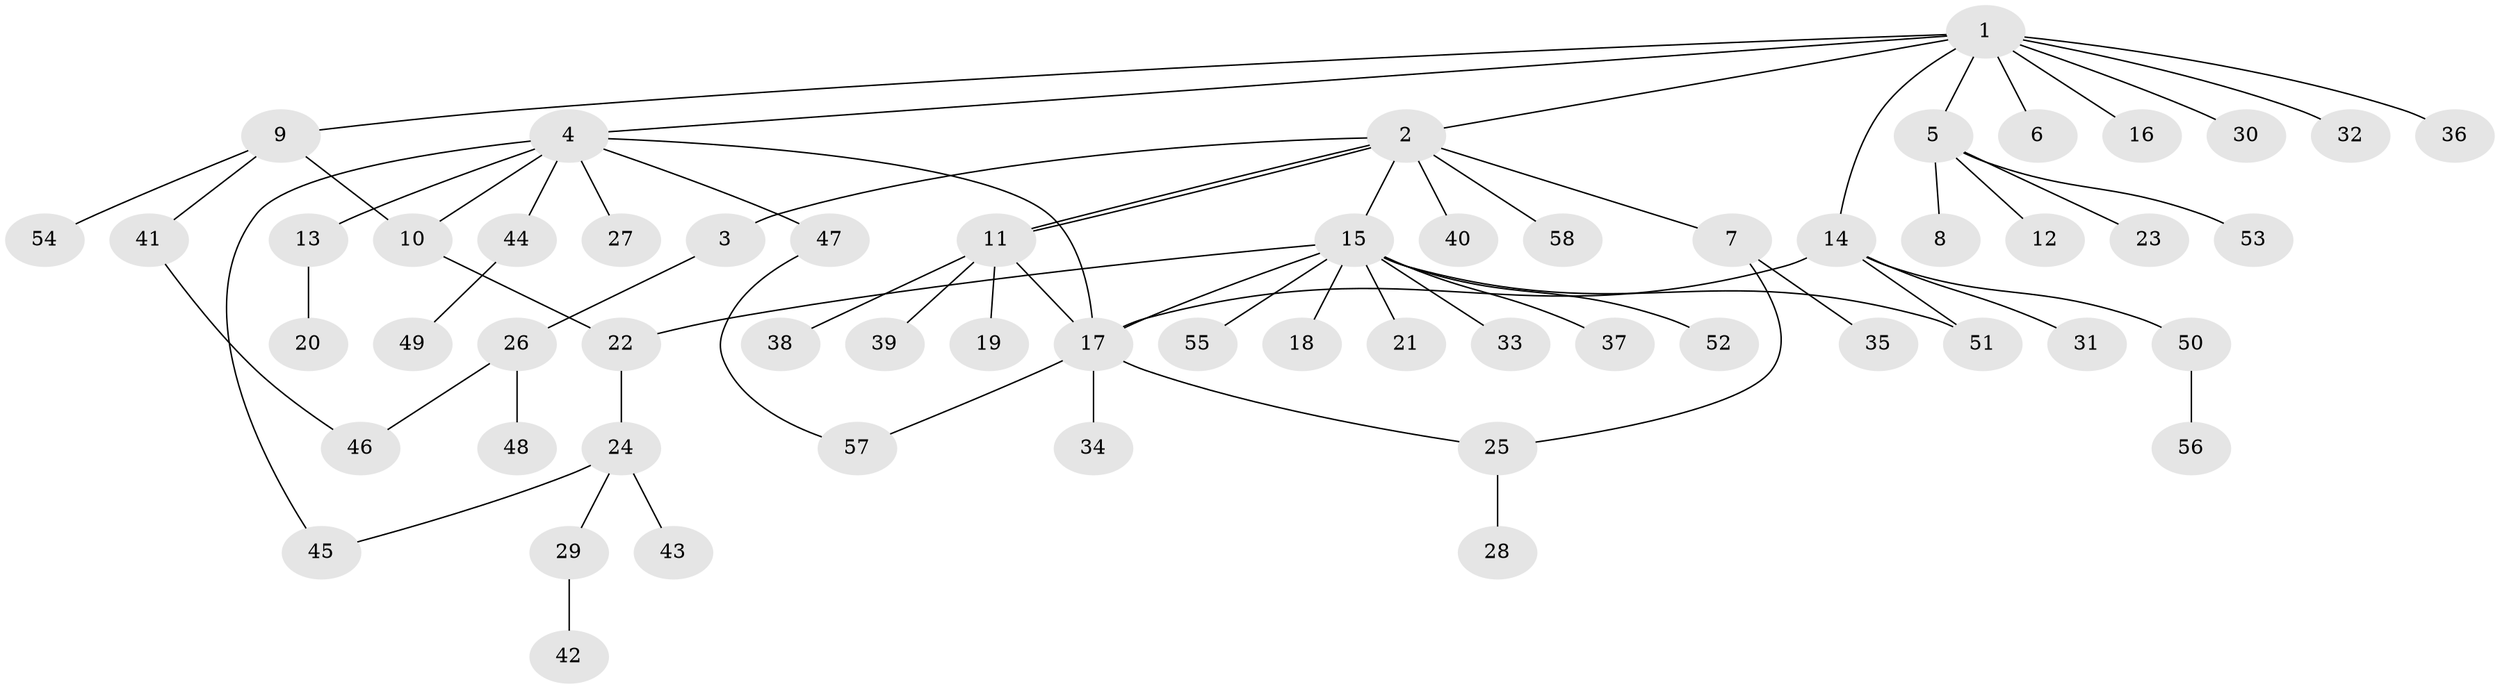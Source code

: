 // Generated by graph-tools (version 1.1) at 2025/49/03/09/25 03:49:59]
// undirected, 58 vertices, 68 edges
graph export_dot {
graph [start="1"]
  node [color=gray90,style=filled];
  1;
  2;
  3;
  4;
  5;
  6;
  7;
  8;
  9;
  10;
  11;
  12;
  13;
  14;
  15;
  16;
  17;
  18;
  19;
  20;
  21;
  22;
  23;
  24;
  25;
  26;
  27;
  28;
  29;
  30;
  31;
  32;
  33;
  34;
  35;
  36;
  37;
  38;
  39;
  40;
  41;
  42;
  43;
  44;
  45;
  46;
  47;
  48;
  49;
  50;
  51;
  52;
  53;
  54;
  55;
  56;
  57;
  58;
  1 -- 2;
  1 -- 4;
  1 -- 5;
  1 -- 6;
  1 -- 9;
  1 -- 14;
  1 -- 16;
  1 -- 30;
  1 -- 32;
  1 -- 36;
  2 -- 3;
  2 -- 7;
  2 -- 11;
  2 -- 11;
  2 -- 15;
  2 -- 40;
  2 -- 58;
  3 -- 26;
  4 -- 10;
  4 -- 13;
  4 -- 17;
  4 -- 27;
  4 -- 44;
  4 -- 45;
  4 -- 47;
  5 -- 8;
  5 -- 12;
  5 -- 23;
  5 -- 53;
  7 -- 25;
  7 -- 35;
  9 -- 10;
  9 -- 41;
  9 -- 54;
  10 -- 22;
  11 -- 17;
  11 -- 19;
  11 -- 38;
  11 -- 39;
  13 -- 20;
  14 -- 17;
  14 -- 31;
  14 -- 50;
  14 -- 51;
  15 -- 17;
  15 -- 18;
  15 -- 21;
  15 -- 22;
  15 -- 33;
  15 -- 37;
  15 -- 51;
  15 -- 52;
  15 -- 55;
  17 -- 25;
  17 -- 34;
  17 -- 57;
  22 -- 24;
  24 -- 29;
  24 -- 43;
  24 -- 45;
  25 -- 28;
  26 -- 46;
  26 -- 48;
  29 -- 42;
  41 -- 46;
  44 -- 49;
  47 -- 57;
  50 -- 56;
}
